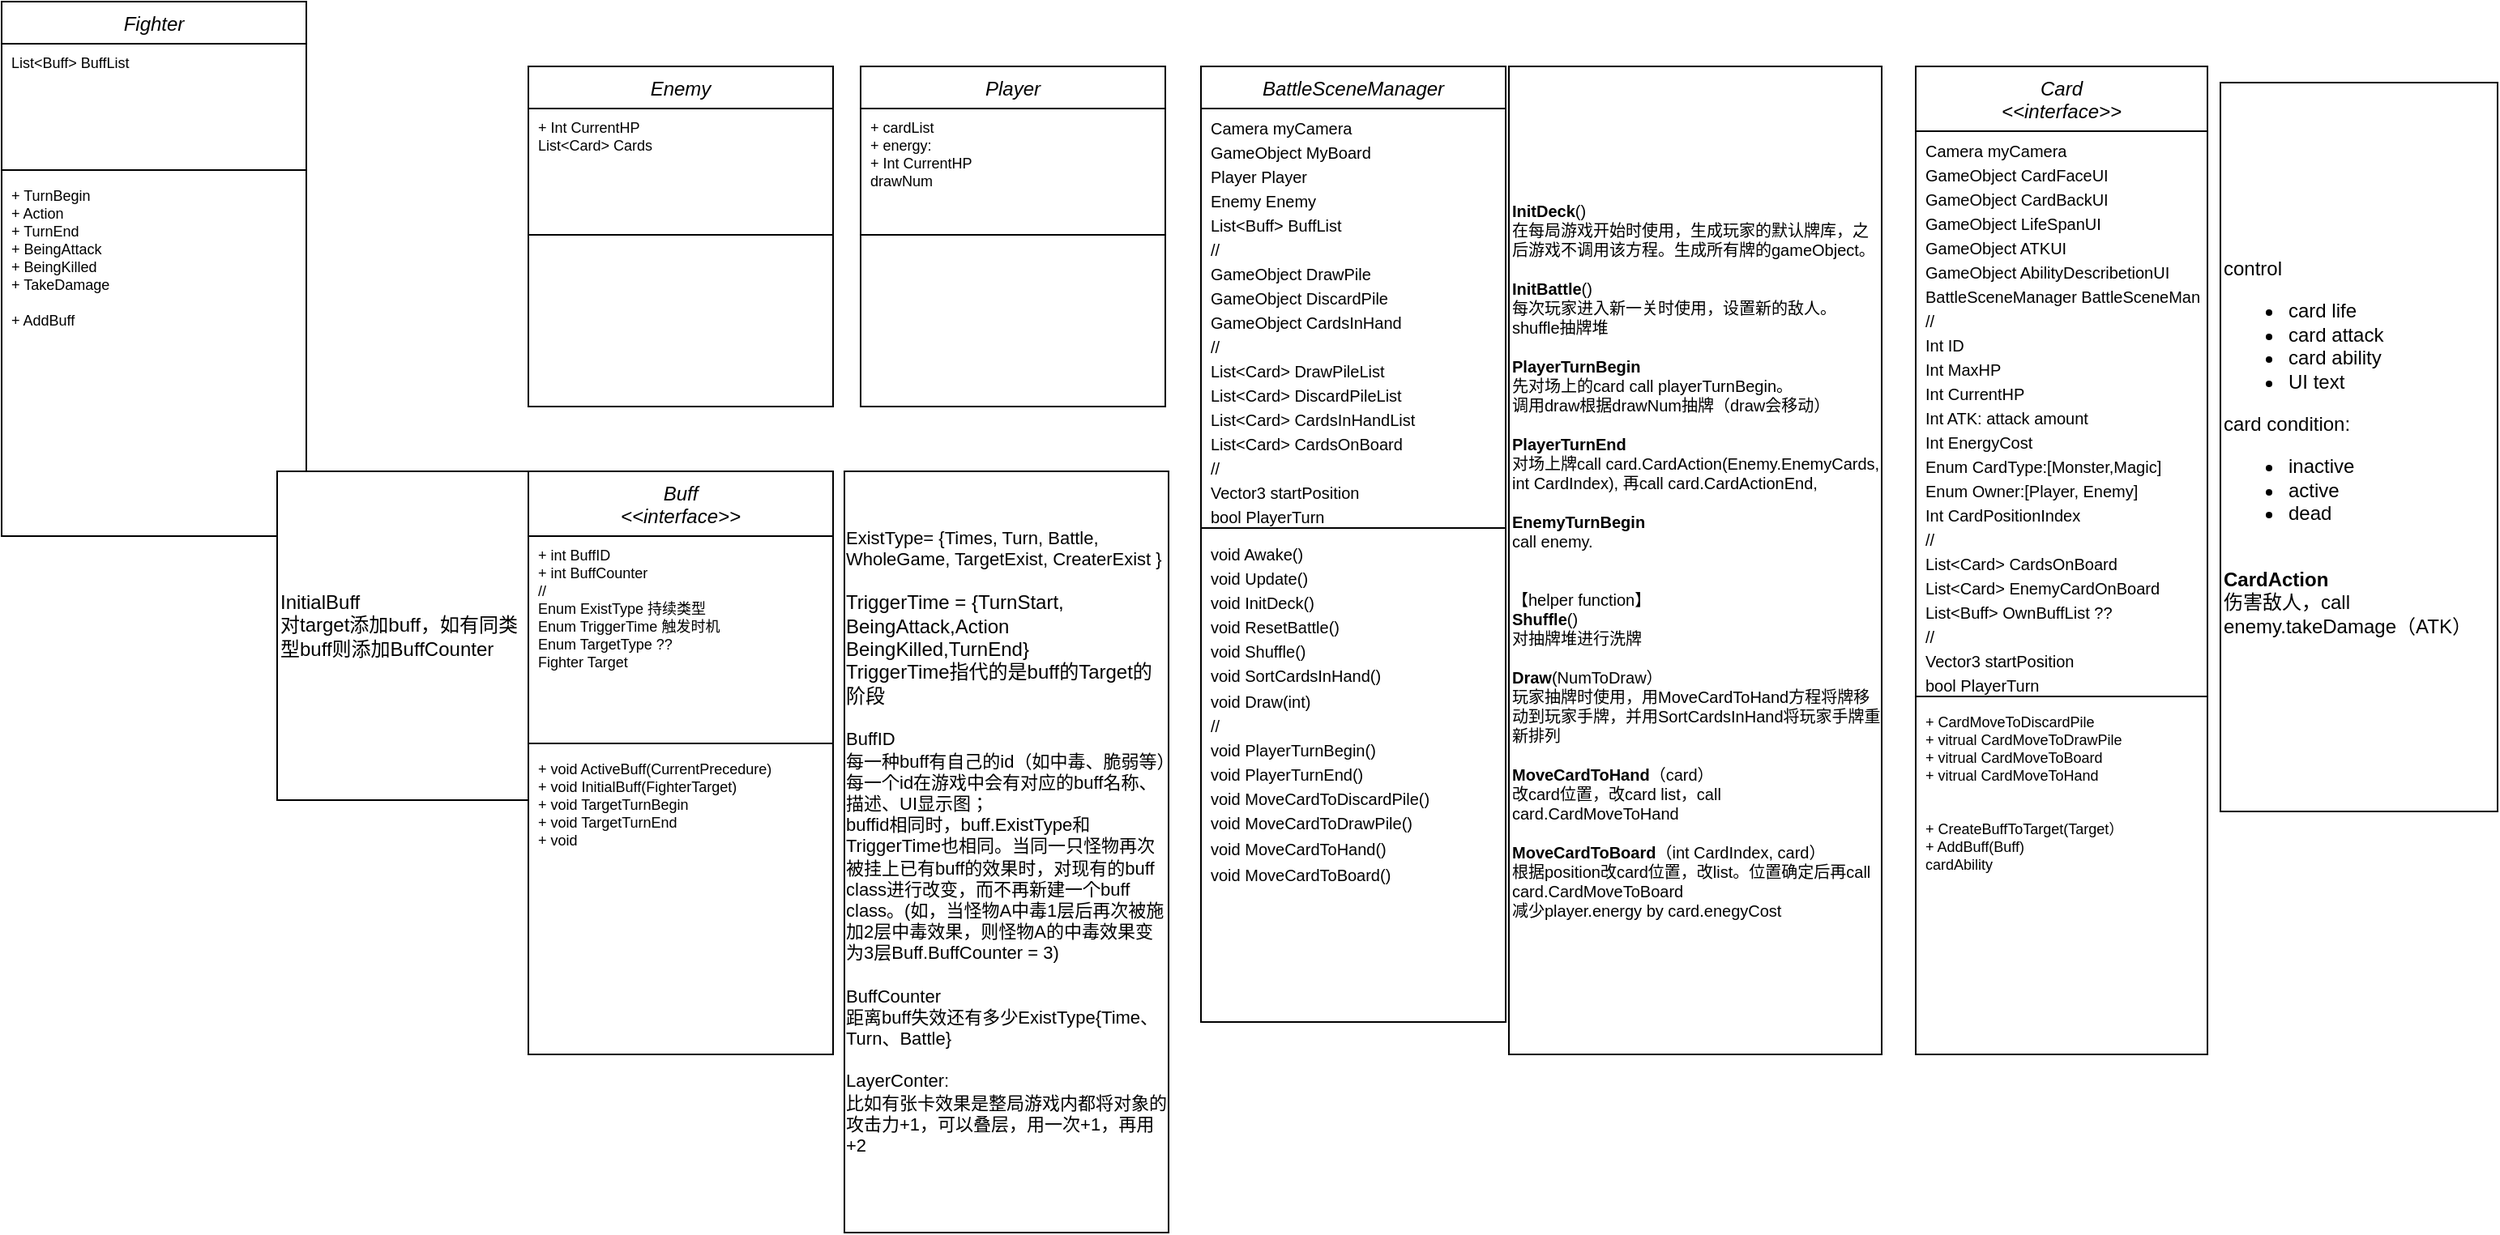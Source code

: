 <mxfile version="21.3.5" type="github">
  <diagram id="C5RBs43oDa-KdzZeNtuy" name="Page-1">
    <mxGraphModel dx="830" dy="462" grid="1" gridSize="10" guides="1" tooltips="1" connect="1" arrows="1" fold="1" page="1" pageScale="1" pageWidth="1920" pageHeight="1200" math="0" shadow="0">
      <root>
        <mxCell id="WIyWlLk6GJQsqaUBKTNV-0" />
        <mxCell id="WIyWlLk6GJQsqaUBKTNV-1" parent="WIyWlLk6GJQsqaUBKTNV-0" />
        <mxCell id="zkfFHV4jXpPFQw0GAbJ--0" value="BattleSceneManager" style="swimlane;fontStyle=2;align=center;verticalAlign=top;childLayout=stackLayout;horizontal=1;startSize=26;horizontalStack=0;resizeParent=1;resizeLast=0;collapsible=1;marginBottom=0;rounded=0;shadow=0;strokeWidth=1;fontSize=12;" parent="WIyWlLk6GJQsqaUBKTNV-1" vertex="1">
          <mxGeometry x="940" y="340" width="188" height="590" as="geometry">
            <mxRectangle x="230" y="140" width="160" height="26" as="alternateBounds" />
          </mxGeometry>
        </mxCell>
        <mxCell id="zkfFHV4jXpPFQw0GAbJ--1" value="Camera myCamera" style="text;align=left;verticalAlign=top;spacingLeft=4;spacingRight=4;overflow=hidden;rotatable=0;points=[[0,0.5],[1,0.5]];portConstraint=eastwest;fontSize=10;" parent="zkfFHV4jXpPFQw0GAbJ--0" vertex="1">
          <mxGeometry y="26" width="188" height="15" as="geometry" />
        </mxCell>
        <mxCell id="YYJl7h6oAbYJ0HVccWD1-96" value="GameObject MyBoard" style="text;align=left;verticalAlign=top;spacingLeft=4;spacingRight=4;overflow=hidden;rotatable=0;points=[[0,0.5],[1,0.5]];portConstraint=eastwest;rounded=0;shadow=0;html=0;fontSize=10;" parent="zkfFHV4jXpPFQw0GAbJ--0" vertex="1">
          <mxGeometry y="41" width="188" height="15" as="geometry" />
        </mxCell>
        <mxCell id="zkfFHV4jXpPFQw0GAbJ--2" value="Player Player" style="text;align=left;verticalAlign=top;spacingLeft=4;spacingRight=4;overflow=hidden;rotatable=0;points=[[0,0.5],[1,0.5]];portConstraint=eastwest;rounded=0;shadow=0;html=0;fontSize=10;" parent="zkfFHV4jXpPFQw0GAbJ--0" vertex="1">
          <mxGeometry y="56" width="188" height="15" as="geometry" />
        </mxCell>
        <mxCell id="YYJl7h6oAbYJ0HVccWD1-98" value="Enemy Enemy" style="text;align=left;verticalAlign=top;spacingLeft=4;spacingRight=4;overflow=hidden;rotatable=0;points=[[0,0.5],[1,0.5]];portConstraint=eastwest;rounded=0;shadow=0;html=0;fontSize=10;" parent="zkfFHV4jXpPFQw0GAbJ--0" vertex="1">
          <mxGeometry y="71" width="188" height="15" as="geometry" />
        </mxCell>
        <mxCell id="YYJl7h6oAbYJ0HVccWD1-99" value="List&lt;Buff&gt; BuffList" style="text;align=left;verticalAlign=top;spacingLeft=4;spacingRight=4;overflow=hidden;rotatable=0;points=[[0,0.5],[1,0.5]];portConstraint=eastwest;rounded=0;shadow=0;html=0;fontSize=10;" parent="zkfFHV4jXpPFQw0GAbJ--0" vertex="1">
          <mxGeometry y="86" width="188" height="15" as="geometry" />
        </mxCell>
        <mxCell id="YYJl7h6oAbYJ0HVccWD1-97" value="//" style="text;align=left;verticalAlign=top;spacingLeft=4;spacingRight=4;overflow=hidden;rotatable=0;points=[[0,0.5],[1,0.5]];portConstraint=eastwest;rounded=0;shadow=0;html=0;fontSize=10;" parent="zkfFHV4jXpPFQw0GAbJ--0" vertex="1">
          <mxGeometry y="101" width="188" height="15" as="geometry" />
        </mxCell>
        <mxCell id="zkfFHV4jXpPFQw0GAbJ--3" value="GameObject DrawPile" style="text;align=left;verticalAlign=top;spacingLeft=4;spacingRight=4;overflow=hidden;rotatable=0;points=[[0,0.5],[1,0.5]];portConstraint=eastwest;rounded=0;shadow=0;html=0;fontSize=10;" parent="zkfFHV4jXpPFQw0GAbJ--0" vertex="1">
          <mxGeometry y="116" width="188" height="15" as="geometry" />
        </mxCell>
        <mxCell id="YYJl7h6oAbYJ0HVccWD1-6" value="GameObject DiscardPile" style="text;align=left;verticalAlign=top;spacingLeft=4;spacingRight=4;overflow=hidden;rotatable=0;points=[[0,0.5],[1,0.5]];portConstraint=eastwest;rounded=0;shadow=0;html=0;fontSize=10;" parent="zkfFHV4jXpPFQw0GAbJ--0" vertex="1">
          <mxGeometry y="131" width="188" height="15" as="geometry" />
        </mxCell>
        <mxCell id="zkfFHV4jXpPFQw0GAbJ--5" value="GameObject CardsInHand&#xa;" style="text;align=left;verticalAlign=top;spacingLeft=4;spacingRight=4;overflow=hidden;rotatable=0;points=[[0,0.5],[1,0.5]];portConstraint=eastwest;fontSize=10;" parent="zkfFHV4jXpPFQw0GAbJ--0" vertex="1">
          <mxGeometry y="146" width="188" height="15" as="geometry" />
        </mxCell>
        <mxCell id="YYJl7h6oAbYJ0HVccWD1-19" value="//" style="text;align=left;verticalAlign=top;spacingLeft=4;spacingRight=4;overflow=hidden;rotatable=0;points=[[0,0.5],[1,0.5]];portConstraint=eastwest;fontSize=10;" parent="zkfFHV4jXpPFQw0GAbJ--0" vertex="1">
          <mxGeometry y="161" width="188" height="15" as="geometry" />
        </mxCell>
        <mxCell id="YYJl7h6oAbYJ0HVccWD1-8" value="List&lt;Card&gt; DrawPileList" style="text;align=left;verticalAlign=top;spacingLeft=4;spacingRight=4;overflow=hidden;rotatable=0;points=[[0,0.5],[1,0.5]];portConstraint=eastwest;fontSize=10;" parent="zkfFHV4jXpPFQw0GAbJ--0" vertex="1">
          <mxGeometry y="176" width="188" height="15" as="geometry" />
        </mxCell>
        <mxCell id="YYJl7h6oAbYJ0HVccWD1-20" value="List&lt;Card&gt; DiscardPileList" style="text;align=left;verticalAlign=top;spacingLeft=4;spacingRight=4;overflow=hidden;rotatable=0;points=[[0,0.5],[1,0.5]];portConstraint=eastwest;fontSize=10;" parent="zkfFHV4jXpPFQw0GAbJ--0" vertex="1">
          <mxGeometry y="191" width="188" height="15" as="geometry" />
        </mxCell>
        <mxCell id="YYJl7h6oAbYJ0HVccWD1-10" value="List&lt;Card&gt; CardsInHandList" style="text;align=left;verticalAlign=top;spacingLeft=4;spacingRight=4;overflow=hidden;rotatable=0;points=[[0,0.5],[1,0.5]];portConstraint=eastwest;fontSize=10;" parent="zkfFHV4jXpPFQw0GAbJ--0" vertex="1">
          <mxGeometry y="206" width="188" height="15" as="geometry" />
        </mxCell>
        <mxCell id="YYJl7h6oAbYJ0HVccWD1-21" value="List&lt;Card&gt; CardsOnBoard&#xa;" style="text;align=left;verticalAlign=top;spacingLeft=4;spacingRight=4;overflow=hidden;rotatable=0;points=[[0,0.5],[1,0.5]];portConstraint=eastwest;fontSize=10;" parent="zkfFHV4jXpPFQw0GAbJ--0" vertex="1">
          <mxGeometry y="221" width="188" height="15" as="geometry" />
        </mxCell>
        <mxCell id="YYJl7h6oAbYJ0HVccWD1-22" value="//" style="text;align=left;verticalAlign=top;spacingLeft=4;spacingRight=4;overflow=hidden;rotatable=0;points=[[0,0.5],[1,0.5]];portConstraint=eastwest;fontSize=10;" parent="zkfFHV4jXpPFQw0GAbJ--0" vertex="1">
          <mxGeometry y="236" width="188" height="15" as="geometry" />
        </mxCell>
        <mxCell id="YYJl7h6oAbYJ0HVccWD1-17" value="Vector3 startPosition&#xa;" style="text;align=left;verticalAlign=top;spacingLeft=4;spacingRight=4;overflow=hidden;rotatable=0;points=[[0,0.5],[1,0.5]];portConstraint=eastwest;fontSize=10;" parent="zkfFHV4jXpPFQw0GAbJ--0" vertex="1">
          <mxGeometry y="251" width="188" height="15" as="geometry" />
        </mxCell>
        <mxCell id="YYJl7h6oAbYJ0HVccWD1-14" value="bool PlayerTurn&#xa;" style="text;align=left;verticalAlign=top;spacingLeft=4;spacingRight=4;overflow=hidden;rotatable=0;points=[[0,0.5],[1,0.5]];portConstraint=eastwest;fontSize=10;" parent="zkfFHV4jXpPFQw0GAbJ--0" vertex="1">
          <mxGeometry y="266" width="188" height="15" as="geometry" />
        </mxCell>
        <mxCell id="YYJl7h6oAbYJ0HVccWD1-13" value="" style="line;html=1;strokeWidth=1;align=left;verticalAlign=middle;spacingTop=-1;spacingLeft=3;spacingRight=3;rotatable=0;labelPosition=right;points=[];portConstraint=eastwest;fontSize=10;" parent="zkfFHV4jXpPFQw0GAbJ--0" vertex="1">
          <mxGeometry y="281" width="188" height="8" as="geometry" />
        </mxCell>
        <mxCell id="YYJl7h6oAbYJ0HVccWD1-23" value="void Awake()" style="text;align=left;verticalAlign=top;spacingLeft=4;spacingRight=4;overflow=hidden;rotatable=0;points=[[0,0.5],[1,0.5]];portConstraint=eastwest;fontSize=10;" parent="zkfFHV4jXpPFQw0GAbJ--0" vertex="1">
          <mxGeometry y="289" width="188" height="15" as="geometry" />
        </mxCell>
        <mxCell id="YYJl7h6oAbYJ0HVccWD1-24" value="void Update()" style="text;align=left;verticalAlign=top;spacingLeft=4;spacingRight=4;overflow=hidden;rotatable=0;points=[[0,0.5],[1,0.5]];portConstraint=eastwest;fontSize=10;" parent="zkfFHV4jXpPFQw0GAbJ--0" vertex="1">
          <mxGeometry y="304" width="188" height="15" as="geometry" />
        </mxCell>
        <mxCell id="YYJl7h6oAbYJ0HVccWD1-30" value="void InitDeck()" style="text;align=left;verticalAlign=top;spacingLeft=4;spacingRight=4;overflow=hidden;rotatable=0;points=[[0,0.5],[1,0.5]];portConstraint=eastwest;fontSize=10;" parent="zkfFHV4jXpPFQw0GAbJ--0" vertex="1">
          <mxGeometry y="319" width="188" height="15" as="geometry" />
        </mxCell>
        <mxCell id="YYJl7h6oAbYJ0HVccWD1-32" value="void ResetBattle()" style="text;align=left;verticalAlign=top;spacingLeft=4;spacingRight=4;overflow=hidden;rotatable=0;points=[[0,0.5],[1,0.5]];portConstraint=eastwest;fontSize=10;" parent="zkfFHV4jXpPFQw0GAbJ--0" vertex="1">
          <mxGeometry y="334" width="188" height="15" as="geometry" />
        </mxCell>
        <mxCell id="YYJl7h6oAbYJ0HVccWD1-26" value="void Shuffle()&#xa;" style="text;align=left;verticalAlign=top;spacingLeft=4;spacingRight=4;overflow=hidden;rotatable=0;points=[[0,0.5],[1,0.5]];portConstraint=eastwest;fontSize=10;" parent="zkfFHV4jXpPFQw0GAbJ--0" vertex="1">
          <mxGeometry y="349" width="188" height="15" as="geometry" />
        </mxCell>
        <mxCell id="YYJl7h6oAbYJ0HVccWD1-58" value="void SortCardsInHand()" style="text;align=left;verticalAlign=top;spacingLeft=4;spacingRight=4;overflow=hidden;rotatable=0;points=[[0,0.5],[1,0.5]];portConstraint=eastwest;fontSize=10;" parent="zkfFHV4jXpPFQw0GAbJ--0" vertex="1">
          <mxGeometry y="364" width="188" height="16" as="geometry" />
        </mxCell>
        <mxCell id="YYJl7h6oAbYJ0HVccWD1-25" value="void Draw(int)&#xa;" style="text;align=left;verticalAlign=top;spacingLeft=4;spacingRight=4;overflow=hidden;rotatable=0;points=[[0,0.5],[1,0.5]];portConstraint=eastwest;fontSize=10;" parent="zkfFHV4jXpPFQw0GAbJ--0" vertex="1">
          <mxGeometry y="380" width="188" height="15" as="geometry" />
        </mxCell>
        <mxCell id="YYJl7h6oAbYJ0HVccWD1-59" value="//&#xa;" style="text;align=left;verticalAlign=top;spacingLeft=4;spacingRight=4;overflow=hidden;rotatable=0;points=[[0,0.5],[1,0.5]];portConstraint=eastwest;fontSize=10;" parent="zkfFHV4jXpPFQw0GAbJ--0" vertex="1">
          <mxGeometry y="395" width="188" height="15" as="geometry" />
        </mxCell>
        <mxCell id="YYJl7h6oAbYJ0HVccWD1-27" value="void PlayerTurnBegin()&#xa;" style="text;align=left;verticalAlign=top;spacingLeft=4;spacingRight=4;overflow=hidden;rotatable=0;points=[[0,0.5],[1,0.5]];portConstraint=eastwest;fontSize=10;" parent="zkfFHV4jXpPFQw0GAbJ--0" vertex="1">
          <mxGeometry y="410" width="188" height="15" as="geometry" />
        </mxCell>
        <mxCell id="YYJl7h6oAbYJ0HVccWD1-28" value="void PlayerTurnEnd()&#xa;" style="text;align=left;verticalAlign=top;spacingLeft=4;spacingRight=4;overflow=hidden;rotatable=0;points=[[0,0.5],[1,0.5]];portConstraint=eastwest;fontSize=10;" parent="zkfFHV4jXpPFQw0GAbJ--0" vertex="1">
          <mxGeometry y="425" width="188" height="15" as="geometry" />
        </mxCell>
        <mxCell id="YYJl7h6oAbYJ0HVccWD1-29" value="void MoveCardToDiscardPile()" style="text;align=left;verticalAlign=top;spacingLeft=4;spacingRight=4;overflow=hidden;rotatable=0;points=[[0,0.5],[1,0.5]];portConstraint=eastwest;fontSize=10;" parent="zkfFHV4jXpPFQw0GAbJ--0" vertex="1">
          <mxGeometry y="440" width="188" height="15" as="geometry" />
        </mxCell>
        <mxCell id="YYJl7h6oAbYJ0HVccWD1-31" value="void MoveCardToDrawPile()&#xa;" style="text;align=left;verticalAlign=top;spacingLeft=4;spacingRight=4;overflow=hidden;rotatable=0;points=[[0,0.5],[1,0.5]];portConstraint=eastwest;fontSize=10;" parent="zkfFHV4jXpPFQw0GAbJ--0" vertex="1">
          <mxGeometry y="455" width="188" height="16" as="geometry" />
        </mxCell>
        <mxCell id="YYJl7h6oAbYJ0HVccWD1-56" value="void MoveCardToHand()&#xa;" style="text;align=left;verticalAlign=top;spacingLeft=4;spacingRight=4;overflow=hidden;rotatable=0;points=[[0,0.5],[1,0.5]];portConstraint=eastwest;fontSize=10;" parent="zkfFHV4jXpPFQw0GAbJ--0" vertex="1">
          <mxGeometry y="471" width="188" height="16" as="geometry" />
        </mxCell>
        <mxCell id="YYJl7h6oAbYJ0HVccWD1-57" value="void MoveCardToBoard()" style="text;align=left;verticalAlign=top;spacingLeft=4;spacingRight=4;overflow=hidden;rotatable=0;points=[[0,0.5],[1,0.5]];portConstraint=eastwest;fontSize=10;" parent="zkfFHV4jXpPFQw0GAbJ--0" vertex="1">
          <mxGeometry y="487" width="188" height="16" as="geometry" />
        </mxCell>
        <mxCell id="YYJl7h6oAbYJ0HVccWD1-62" value="&lt;font style=&quot;font-size: 10px;&quot;&gt;&lt;font style=&quot;font-size: 10px;&quot;&gt;&lt;b&gt;InitDeck&lt;/b&gt;()&amp;nbsp;&lt;br style=&quot;font-size: 10px;&quot;&gt;在每局游戏开始时使用，生成玩家的默认牌库，之后游戏不调用该方程。生成所有牌的gameObject。&lt;br style=&quot;font-size: 10px;&quot;&gt;&lt;br style=&quot;font-size: 10px;&quot;&gt;&lt;b&gt;InitBattle&lt;/b&gt;()&lt;br style=&quot;font-size: 10px;&quot;&gt;每次玩家进入新一关时使用，设置新的敌人。shuffle抽牌堆&lt;br&gt;&lt;br&gt;&lt;b&gt;PlayerTurnBegin&lt;/b&gt;&lt;br&gt;先对场上的card call playerTurnBegin。&lt;br&gt;调用draw根据drawNum抽牌（draw会移动）&lt;br&gt;&lt;br&gt;&lt;b&gt;PlayerTurnEnd&lt;/b&gt;&lt;br&gt;对场上牌call card.CardAction(Enemy.EnemyCards, int CardIndex), 再call card.CardActionEnd,&lt;br&gt;&lt;br&gt;&lt;b&gt;EnemyTurnBegin&lt;/b&gt;&lt;br&gt;call enemy.&lt;br&gt;&lt;br&gt;&lt;br&gt;【helper function】&lt;br style=&quot;font-size: 10px;&quot;&gt;&lt;b&gt;Shuffle&lt;/b&gt;()&lt;br style=&quot;font-size: 10px;&quot;&gt;对抽牌堆进行洗牌&lt;br style=&quot;font-size: 10px;&quot;&gt;&lt;br style=&quot;font-size: 10px;&quot;&gt;&lt;b&gt;Draw&lt;/b&gt;(NumToDraw）&lt;br style=&quot;font-size: 10px;&quot;&gt;玩家抽牌时使用，用MoveCardToHand方程将牌移动到玩家手牌，并用SortCardsInHand将玩家手牌重新排列&lt;br&gt;&lt;/font&gt;&lt;br&gt;&lt;b&gt;MoveCardToHand&lt;/b&gt;（card）&lt;br&gt;改card位置，改card list，call card.CardMoveToHand&amp;nbsp;&lt;br style=&quot;font-size: 10px;&quot;&gt;&lt;br&gt;&lt;b&gt;MoveCardToBoard&lt;/b&gt;（int CardIndex, card）&lt;br&gt;根据position改card位置，改list。位置确定后再call card.CardMoveToBoard&lt;br&gt;减少player.energy by card.enegyCost&lt;/font&gt;&lt;br style=&quot;font-size: 10px;&quot;&gt;&lt;div style=&quot;text-align: justify; font-size: 10px;&quot;&gt;&lt;/div&gt;" style="rounded=0;whiteSpace=wrap;html=1;align=left;fontSize=10;" parent="WIyWlLk6GJQsqaUBKTNV-1" vertex="1">
          <mxGeometry x="1130" y="340" width="230" height="610" as="geometry" />
        </mxCell>
        <mxCell id="YYJl7h6oAbYJ0HVccWD1-64" value="Card&#xa;&lt;&lt;interface&gt;&gt;" style="swimlane;fontStyle=2;align=center;verticalAlign=top;childLayout=stackLayout;horizontal=1;startSize=40;horizontalStack=0;resizeParent=1;resizeLast=0;collapsible=1;marginBottom=0;rounded=0;shadow=0;strokeWidth=1;fontSize=12;" parent="WIyWlLk6GJQsqaUBKTNV-1" vertex="1">
          <mxGeometry x="1381" y="340" width="180" height="610" as="geometry">
            <mxRectangle x="230" y="140" width="160" height="26" as="alternateBounds" />
          </mxGeometry>
        </mxCell>
        <mxCell id="YYJl7h6oAbYJ0HVccWD1-65" value="Camera myCamera" style="text;align=left;verticalAlign=top;spacingLeft=4;spacingRight=4;overflow=hidden;rotatable=0;points=[[0,0.5],[1,0.5]];portConstraint=eastwest;fontSize=10;" parent="YYJl7h6oAbYJ0HVccWD1-64" vertex="1">
          <mxGeometry y="40" width="180" height="15" as="geometry" />
        </mxCell>
        <mxCell id="YYJl7h6oAbYJ0HVccWD1-66" value="GameObject CardFaceUI&#xa;" style="text;align=left;verticalAlign=top;spacingLeft=4;spacingRight=4;overflow=hidden;rotatable=0;points=[[0,0.5],[1,0.5]];portConstraint=eastwest;rounded=0;shadow=0;html=0;fontSize=10;" parent="YYJl7h6oAbYJ0HVccWD1-64" vertex="1">
          <mxGeometry y="55" width="180" height="15" as="geometry" />
        </mxCell>
        <mxCell id="YYJl7h6oAbYJ0HVccWD1-67" value="GameObject CardBackUI&#xa;" style="text;align=left;verticalAlign=top;spacingLeft=4;spacingRight=4;overflow=hidden;rotatable=0;points=[[0,0.5],[1,0.5]];portConstraint=eastwest;rounded=0;shadow=0;html=0;fontSize=10;" parent="YYJl7h6oAbYJ0HVccWD1-64" vertex="1">
          <mxGeometry y="70" width="180" height="15" as="geometry" />
        </mxCell>
        <mxCell id="YYJl7h6oAbYJ0HVccWD1-68" value="GameObject LifeSpanUI" style="text;align=left;verticalAlign=top;spacingLeft=4;spacingRight=4;overflow=hidden;rotatable=0;points=[[0,0.5],[1,0.5]];portConstraint=eastwest;rounded=0;shadow=0;html=0;fontSize=10;" parent="YYJl7h6oAbYJ0HVccWD1-64" vertex="1">
          <mxGeometry y="85" width="180" height="15" as="geometry" />
        </mxCell>
        <mxCell id="YYJl7h6oAbYJ0HVccWD1-94" value="GameObject ATKUI&#xa;" style="text;align=left;verticalAlign=top;spacingLeft=4;spacingRight=4;overflow=hidden;rotatable=0;points=[[0,0.5],[1,0.5]];portConstraint=eastwest;rounded=0;shadow=0;html=0;fontSize=10;" parent="YYJl7h6oAbYJ0HVccWD1-64" vertex="1">
          <mxGeometry y="100" width="180" height="15" as="geometry" />
        </mxCell>
        <mxCell id="YYJl7h6oAbYJ0HVccWD1-95" value="GameObject AbilityDescribetionUI" style="text;align=left;verticalAlign=top;spacingLeft=4;spacingRight=4;overflow=hidden;rotatable=0;points=[[0,0.5],[1,0.5]];portConstraint=eastwest;rounded=0;shadow=0;html=0;fontSize=10;" parent="YYJl7h6oAbYJ0HVccWD1-64" vertex="1">
          <mxGeometry y="115" width="180" height="15" as="geometry" />
        </mxCell>
        <mxCell id="YYJl7h6oAbYJ0HVccWD1-152" value="BattleSceneManager BattleSceneManager" style="text;align=left;verticalAlign=top;spacingLeft=4;spacingRight=4;overflow=hidden;rotatable=0;points=[[0,0.5],[1,0.5]];portConstraint=eastwest;rounded=0;shadow=0;html=0;fontSize=10;" parent="YYJl7h6oAbYJ0HVccWD1-64" vertex="1">
          <mxGeometry y="130" width="180" height="15" as="geometry" />
        </mxCell>
        <mxCell id="YYJl7h6oAbYJ0HVccWD1-70" value="//" style="text;align=left;verticalAlign=top;spacingLeft=4;spacingRight=4;overflow=hidden;rotatable=0;points=[[0,0.5],[1,0.5]];portConstraint=eastwest;fontSize=10;" parent="YYJl7h6oAbYJ0HVccWD1-64" vertex="1">
          <mxGeometry y="145" width="180" height="15" as="geometry" />
        </mxCell>
        <mxCell id="YYJl7h6oAbYJ0HVccWD1-69" value="Int ID&#xa;" style="text;align=left;verticalAlign=top;spacingLeft=4;spacingRight=4;overflow=hidden;rotatable=0;points=[[0,0.5],[1,0.5]];portConstraint=eastwest;fontSize=10;" parent="YYJl7h6oAbYJ0HVccWD1-64" vertex="1">
          <mxGeometry y="160" width="180" height="15" as="geometry" />
        </mxCell>
        <mxCell id="YYJl7h6oAbYJ0HVccWD1-71" value="Int MaxHP" style="text;align=left;verticalAlign=top;spacingLeft=4;spacingRight=4;overflow=hidden;rotatable=0;points=[[0,0.5],[1,0.5]];portConstraint=eastwest;fontSize=10;" parent="YYJl7h6oAbYJ0HVccWD1-64" vertex="1">
          <mxGeometry y="175" width="180" height="15" as="geometry" />
        </mxCell>
        <mxCell id="YYJl7h6oAbYJ0HVccWD1-72" value="Int CurrentHP" style="text;align=left;verticalAlign=top;spacingLeft=4;spacingRight=4;overflow=hidden;rotatable=0;points=[[0,0.5],[1,0.5]];portConstraint=eastwest;fontSize=10;" parent="YYJl7h6oAbYJ0HVccWD1-64" vertex="1">
          <mxGeometry y="190" width="180" height="15" as="geometry" />
        </mxCell>
        <mxCell id="YYJl7h6oAbYJ0HVccWD1-145" value="Int ATK: attack amount" style="text;align=left;verticalAlign=top;spacingLeft=4;spacingRight=4;overflow=hidden;rotatable=0;points=[[0,0.5],[1,0.5]];portConstraint=eastwest;fontSize=10;" parent="YYJl7h6oAbYJ0HVccWD1-64" vertex="1">
          <mxGeometry y="205" width="180" height="15" as="geometry" />
        </mxCell>
        <mxCell id="YYJl7h6oAbYJ0HVccWD1-148" value="Int EnergyCost" style="text;align=left;verticalAlign=top;spacingLeft=4;spacingRight=4;overflow=hidden;rotatable=0;points=[[0,0.5],[1,0.5]];portConstraint=eastwest;fontSize=10;" parent="YYJl7h6oAbYJ0HVccWD1-64" vertex="1">
          <mxGeometry y="220" width="180" height="15" as="geometry" />
        </mxCell>
        <mxCell id="YYJl7h6oAbYJ0HVccWD1-146" value="Enum CardType:[Monster,Magic]" style="text;align=left;verticalAlign=top;spacingLeft=4;spacingRight=4;overflow=hidden;rotatable=0;points=[[0,0.5],[1,0.5]];portConstraint=eastwest;fontSize=10;" parent="YYJl7h6oAbYJ0HVccWD1-64" vertex="1">
          <mxGeometry y="235" width="180" height="15" as="geometry" />
        </mxCell>
        <mxCell id="YYJl7h6oAbYJ0HVccWD1-153" value="Enum Owner:[Player, Enemy]" style="text;align=left;verticalAlign=top;spacingLeft=4;spacingRight=4;overflow=hidden;rotatable=0;points=[[0,0.5],[1,0.5]];portConstraint=eastwest;fontSize=10;" parent="YYJl7h6oAbYJ0HVccWD1-64" vertex="1">
          <mxGeometry y="250" width="180" height="15" as="geometry" />
        </mxCell>
        <mxCell id="U_VtNrL4AbAIC2CS7Lok-0" value="Int CardPositionIndex" style="text;align=left;verticalAlign=top;spacingLeft=4;spacingRight=4;overflow=hidden;rotatable=0;points=[[0,0.5],[1,0.5]];portConstraint=eastwest;fontSize=10;" vertex="1" parent="YYJl7h6oAbYJ0HVccWD1-64">
          <mxGeometry y="265" width="180" height="15" as="geometry" />
        </mxCell>
        <mxCell id="YYJl7h6oAbYJ0HVccWD1-149" value="//" style="text;align=left;verticalAlign=top;spacingLeft=4;spacingRight=4;overflow=hidden;rotatable=0;points=[[0,0.5],[1,0.5]];portConstraint=eastwest;fontSize=10;" parent="YYJl7h6oAbYJ0HVccWD1-64" vertex="1">
          <mxGeometry y="280" width="180" height="15" as="geometry" />
        </mxCell>
        <mxCell id="YYJl7h6oAbYJ0HVccWD1-74" value="List&lt;Card&gt; CardsOnBoard&#xa;" style="text;align=left;verticalAlign=top;spacingLeft=4;spacingRight=4;overflow=hidden;rotatable=0;points=[[0,0.5],[1,0.5]];portConstraint=eastwest;fontSize=10;" parent="YYJl7h6oAbYJ0HVccWD1-64" vertex="1">
          <mxGeometry y="295" width="180" height="15" as="geometry" />
        </mxCell>
        <mxCell id="YYJl7h6oAbYJ0HVccWD1-75" value="List&lt;Card&gt; EnemyCardOnBoard&#xa;" style="text;align=left;verticalAlign=top;spacingLeft=4;spacingRight=4;overflow=hidden;rotatable=0;points=[[0,0.5],[1,0.5]];portConstraint=eastwest;fontSize=10;" parent="YYJl7h6oAbYJ0HVccWD1-64" vertex="1">
          <mxGeometry y="310" width="180" height="15" as="geometry" />
        </mxCell>
        <mxCell id="U_VtNrL4AbAIC2CS7Lok-5" value="List&lt;Buff&gt; OwnBuffList ??" style="text;align=left;verticalAlign=top;spacingLeft=4;spacingRight=4;overflow=hidden;rotatable=0;points=[[0,0.5],[1,0.5]];portConstraint=eastwest;fontSize=10;" vertex="1" parent="YYJl7h6oAbYJ0HVccWD1-64">
          <mxGeometry y="325" width="180" height="15" as="geometry" />
        </mxCell>
        <mxCell id="YYJl7h6oAbYJ0HVccWD1-76" value="//" style="text;align=left;verticalAlign=top;spacingLeft=4;spacingRight=4;overflow=hidden;rotatable=0;points=[[0,0.5],[1,0.5]];portConstraint=eastwest;fontSize=10;" parent="YYJl7h6oAbYJ0HVccWD1-64" vertex="1">
          <mxGeometry y="340" width="180" height="15" as="geometry" />
        </mxCell>
        <mxCell id="YYJl7h6oAbYJ0HVccWD1-77" value="Vector3 startPosition&#xa;" style="text;align=left;verticalAlign=top;spacingLeft=4;spacingRight=4;overflow=hidden;rotatable=0;points=[[0,0.5],[1,0.5]];portConstraint=eastwest;fontSize=10;" parent="YYJl7h6oAbYJ0HVccWD1-64" vertex="1">
          <mxGeometry y="355" width="180" height="15" as="geometry" />
        </mxCell>
        <mxCell id="YYJl7h6oAbYJ0HVccWD1-78" value="bool PlayerTurn&#xa;" style="text;align=left;verticalAlign=top;spacingLeft=4;spacingRight=4;overflow=hidden;rotatable=0;points=[[0,0.5],[1,0.5]];portConstraint=eastwest;fontSize=10;" parent="YYJl7h6oAbYJ0HVccWD1-64" vertex="1">
          <mxGeometry y="370" width="180" height="15" as="geometry" />
        </mxCell>
        <mxCell id="YYJl7h6oAbYJ0HVccWD1-79" value="" style="line;html=1;strokeWidth=1;align=left;verticalAlign=middle;spacingTop=-1;spacingLeft=3;spacingRight=3;rotatable=0;labelPosition=right;points=[];portConstraint=eastwest;fontSize=8;" parent="YYJl7h6oAbYJ0HVccWD1-64" vertex="1">
          <mxGeometry y="385" width="180" height="8" as="geometry" />
        </mxCell>
        <mxCell id="YYJl7h6oAbYJ0HVccWD1-147" value="+ CardMoveToDiscardPile&#xa;+ vitrual CardMoveToDrawPile&#xa;+ vitrual CardMoveToBoard&#xa;+ vitrual CardMoveToHand&#xa;&#xa;&#xa;+ CreateBuffToTarget(Target）&#xa;+ AddBuff(Buff)&#xa;cardAbility&#xa;" style="text;align=left;verticalAlign=top;spacingLeft=4;spacingRight=4;overflow=hidden;rotatable=0;points=[[0,0.5],[1,0.5]];portConstraint=eastwest;fontSize=9;spacing=2;spacingBottom=0;spacingTop=0;" parent="YYJl7h6oAbYJ0HVccWD1-64" vertex="1">
          <mxGeometry y="393" width="180" height="217" as="geometry" />
        </mxCell>
        <mxCell id="YYJl7h6oAbYJ0HVccWD1-100" value="Player" style="swimlane;fontStyle=2;align=center;verticalAlign=top;childLayout=stackLayout;horizontal=1;startSize=26;horizontalStack=0;resizeParent=1;resizeLast=0;collapsible=1;marginBottom=0;rounded=0;shadow=0;strokeWidth=1;fontSize=12;" parent="WIyWlLk6GJQsqaUBKTNV-1" vertex="1">
          <mxGeometry x="730" y="340" width="188" height="210" as="geometry">
            <mxRectangle x="230" y="140" width="160" height="26" as="alternateBounds" />
          </mxGeometry>
        </mxCell>
        <mxCell id="YYJl7h6oAbYJ0HVccWD1-101" value="+ cardList&#xa;+ energy:&#xa;+ Int CurrentHP&#xa;drawNum&#xa;" style="text;align=left;verticalAlign=top;spacingLeft=4;spacingRight=4;overflow=hidden;rotatable=0;points=[[0,0.5],[1,0.5]];portConstraint=eastwest;fontSize=9;" parent="YYJl7h6oAbYJ0HVccWD1-100" vertex="1">
          <mxGeometry y="26" width="188" height="74" as="geometry" />
        </mxCell>
        <mxCell id="YYJl7h6oAbYJ0HVccWD1-119" value="" style="line;html=1;strokeWidth=1;align=left;verticalAlign=middle;spacingTop=-1;spacingLeft=3;spacingRight=3;rotatable=0;labelPosition=right;points=[];portConstraint=eastwest;fontSize=8;" parent="YYJl7h6oAbYJ0HVccWD1-100" vertex="1">
          <mxGeometry y="100" width="188" height="8" as="geometry" />
        </mxCell>
        <mxCell id="YYJl7h6oAbYJ0HVccWD1-135" value="Enemy" style="swimlane;fontStyle=2;align=center;verticalAlign=top;childLayout=stackLayout;horizontal=1;startSize=26;horizontalStack=0;resizeParent=1;resizeLast=0;collapsible=1;marginBottom=0;rounded=0;shadow=0;strokeWidth=1;fontSize=12;" parent="WIyWlLk6GJQsqaUBKTNV-1" vertex="1">
          <mxGeometry x="525" y="340" width="188" height="210" as="geometry">
            <mxRectangle x="230" y="140" width="160" height="26" as="alternateBounds" />
          </mxGeometry>
        </mxCell>
        <mxCell id="YYJl7h6oAbYJ0HVccWD1-136" value="+ Int CurrentHP&#xa;List&lt;Card&gt; Cards" style="text;align=left;verticalAlign=top;spacingLeft=4;spacingRight=4;overflow=hidden;rotatable=0;points=[[0,0.5],[1,0.5]];portConstraint=eastwest;fontSize=9;" parent="YYJl7h6oAbYJ0HVccWD1-135" vertex="1">
          <mxGeometry y="26" width="188" height="74" as="geometry" />
        </mxCell>
        <mxCell id="YYJl7h6oAbYJ0HVccWD1-137" value="" style="line;html=1;strokeWidth=1;align=left;verticalAlign=middle;spacingTop=-1;spacingLeft=3;spacingRight=3;rotatable=0;labelPosition=right;points=[];portConstraint=eastwest;fontSize=8;" parent="YYJl7h6oAbYJ0HVccWD1-135" vertex="1">
          <mxGeometry y="100" width="188" height="8" as="geometry" />
        </mxCell>
        <mxCell id="YYJl7h6oAbYJ0HVccWD1-139" value="Buff&#xa;&lt;&lt;interface&gt;&gt;" style="swimlane;fontStyle=2;align=center;verticalAlign=top;childLayout=stackLayout;horizontal=1;startSize=40;horizontalStack=0;resizeParent=1;resizeLast=0;collapsible=1;marginBottom=0;rounded=0;shadow=0;strokeWidth=1;fontSize=12;" parent="WIyWlLk6GJQsqaUBKTNV-1" vertex="1">
          <mxGeometry x="525" y="590" width="188" height="360" as="geometry">
            <mxRectangle x="230" y="140" width="160" height="26" as="alternateBounds" />
          </mxGeometry>
        </mxCell>
        <mxCell id="YYJl7h6oAbYJ0HVccWD1-140" value="+ int BuffID&#xa;+ int BuffCounter&#xa;//&#xa;Enum ExistType 持续类型&#xa;Enum TriggerTime 触发时机&#xa;Enum TargetType ??&#xa;Fighter Target&#xa;" style="text;align=left;verticalAlign=top;spacingLeft=4;spacingRight=4;overflow=hidden;rotatable=0;points=[[0,0.5],[1,0.5]];portConstraint=eastwest;fontSize=9;" parent="YYJl7h6oAbYJ0HVccWD1-139" vertex="1">
          <mxGeometry y="40" width="188" height="124" as="geometry" />
        </mxCell>
        <mxCell id="YYJl7h6oAbYJ0HVccWD1-141" value="" style="line;html=1;strokeWidth=1;align=left;verticalAlign=middle;spacingTop=-1;spacingLeft=3;spacingRight=3;rotatable=0;labelPosition=right;points=[];portConstraint=eastwest;fontSize=8;" parent="YYJl7h6oAbYJ0HVccWD1-139" vertex="1">
          <mxGeometry y="164" width="188" height="8" as="geometry" />
        </mxCell>
        <mxCell id="YYJl7h6oAbYJ0HVccWD1-142" value="+ void ActiveBuff(CurrentPrecedure)&#xa;+ void InitialBuff(FighterTarget)&#xa;+ void TargetTurnBegin&#xa;+ void TargetTurnEnd&#xa;+ void &#xa;" style="text;align=left;verticalAlign=top;spacingLeft=4;spacingRight=4;overflow=hidden;rotatable=0;points=[[0,0.5],[1,0.5]];portConstraint=eastwest;fontSize=9;" parent="YYJl7h6oAbYJ0HVccWD1-139" vertex="1">
          <mxGeometry y="172" width="188" height="168" as="geometry" />
        </mxCell>
        <mxCell id="YYJl7h6oAbYJ0HVccWD1-143" value="&lt;div style=&quot;text-align: left; font-size: 11px;&quot;&gt;ExistType= {Times, Turn, Battle, WholeGame, TargetExist, CreaterExist }&lt;br style=&quot;border-color: var(--border-color); font-size: 12px;&quot;&gt;&lt;br style=&quot;border-color: var(--border-color); font-size: 12px;&quot;&gt;&lt;span style=&quot;font-size: 12px;&quot;&gt;TriggerTime = {TurnStart, BeingAttack,Action BeingKilled,TurnEnd}&lt;/span&gt;&lt;br style=&quot;border-color: var(--border-color); font-size: 12px;&quot;&gt;&lt;span style=&quot;font-size: 12px;&quot;&gt;TriggerTime指代的是buff的Target的阶段&lt;/span&gt;&lt;br&gt;&lt;/div&gt;&lt;div style=&quot;text-align: left; font-size: 11px;&quot;&gt;&lt;span style=&quot;background-color: initial; font-size: 11px;&quot;&gt;&lt;font style=&quot;font-size: 11px;&quot;&gt;&lt;br&gt;&lt;/font&gt;&lt;/span&gt;&lt;/div&gt;&lt;div style=&quot;text-align: left; font-size: 11px;&quot;&gt;&lt;span style=&quot;background-color: initial; font-size: 11px;&quot;&gt;&lt;font style=&quot;font-size: 11px;&quot;&gt;BuffID&lt;/font&gt;&lt;/span&gt;&lt;/div&gt;&lt;div style=&quot;text-align: left; font-size: 11px;&quot;&gt;&lt;span style=&quot;background-color: initial; font-size: 11px;&quot;&gt;&lt;font style=&quot;font-size: 11px;&quot;&gt;每一种buff有自己的id（如中毒、脆弱等）每一个id在游戏中会有对应的buff名称、描述、UI显示图；&lt;/font&gt;&lt;/span&gt;&lt;/div&gt;&lt;div style=&quot;text-align: left; font-size: 11px;&quot;&gt;&lt;span style=&quot;background-color: initial; font-size: 11px;&quot;&gt;&lt;font style=&quot;font-size: 11px;&quot;&gt;buffid相同时，buff.ExistType和TriggerTime也相同。当同一只怪物再次被挂上已有buff的效果时，对现有的buff class进行改变，而不再新建一个buff class。(如，当怪物A中毒1层后再次被施加2层中毒效果，则怪物A的中毒效果变为3层Buff.BuffCounter = 3)&amp;nbsp;&lt;/font&gt;&lt;/span&gt;&lt;/div&gt;&lt;div style=&quot;text-align: left; font-size: 11px;&quot;&gt;&lt;span style=&quot;background-color: initial; font-size: 11px;&quot;&gt;&lt;font style=&quot;font-size: 11px;&quot;&gt;&lt;br&gt;&lt;/font&gt;&lt;/span&gt;&lt;/div&gt;&lt;div style=&quot;text-align: left; font-size: 11px;&quot;&gt;&lt;span style=&quot;background-color: initial; font-size: 11px;&quot;&gt;&lt;font style=&quot;font-size: 11px;&quot;&gt;BuffCounter&amp;nbsp;&lt;/font&gt;&lt;/span&gt;&lt;/div&gt;&lt;div style=&quot;text-align: left; font-size: 11px;&quot;&gt;&lt;span style=&quot;background-color: initial; font-size: 11px;&quot;&gt;&lt;font style=&quot;font-size: 11px;&quot;&gt;距离buff失效还有多少ExistType{Time、Turn、Battle}&lt;/font&gt;&lt;/span&gt;&lt;/div&gt;&lt;div style=&quot;text-align: left; font-size: 11px;&quot;&gt;&lt;span style=&quot;background-color: initial; font-size: 11px;&quot;&gt;&lt;font style=&quot;font-size: 11px;&quot;&gt;&lt;br&gt;&lt;/font&gt;&lt;/span&gt;&lt;/div&gt;&lt;div style=&quot;text-align: left; font-size: 11px;&quot;&gt;&lt;span style=&quot;background-color: initial; font-size: 11px;&quot;&gt;&lt;font style=&quot;font-size: 11px;&quot;&gt;LayerConter:&amp;nbsp;&lt;/font&gt;&lt;/span&gt;&lt;/div&gt;&lt;div style=&quot;text-align: left; font-size: 11px;&quot;&gt;比如有张卡效果是整局游戏内都将对象的攻击力+1，可以叠层，用一次+1，再用+2&lt;/div&gt;&lt;div style=&quot;text-align: left; font-size: 11px;&quot;&gt;&lt;span style=&quot;background-color: initial; font-size: 11px;&quot;&gt;&lt;font style=&quot;font-size: 11px;&quot;&gt;&lt;br&gt;&lt;/font&gt;&lt;/span&gt;&lt;/div&gt;" style="rounded=0;whiteSpace=wrap;html=1;" parent="WIyWlLk6GJQsqaUBKTNV-1" vertex="1">
          <mxGeometry x="720" y="590" width="200" height="470" as="geometry" />
        </mxCell>
        <mxCell id="YYJl7h6oAbYJ0HVccWD1-144" value="control&lt;br&gt;&lt;ul&gt;&lt;li&gt;card life&lt;/li&gt;&lt;li&gt;card attack&lt;/li&gt;&lt;li&gt;card ability&lt;/li&gt;&lt;li&gt;UI text&lt;/li&gt;&lt;/ul&gt;card condition:&lt;br&gt;&lt;ul&gt;&lt;li&gt;inactive&lt;/li&gt;&lt;li&gt;active&lt;/li&gt;&lt;li&gt;dead&lt;/li&gt;&lt;/ul&gt;&lt;div&gt;&lt;br&gt;&lt;/div&gt;&lt;div&gt;&lt;b&gt;CardAction&lt;/b&gt;&lt;/div&gt;&lt;div&gt;伤害敌人，call enemy.takeDamage（ATK）&lt;/div&gt;" style="rounded=0;whiteSpace=wrap;html=1;align=left;" parent="WIyWlLk6GJQsqaUBKTNV-1" vertex="1">
          <mxGeometry x="1569" y="350" width="171" height="450" as="geometry" />
        </mxCell>
        <mxCell id="U_VtNrL4AbAIC2CS7Lok-1" value="Fighter" style="swimlane;fontStyle=2;align=center;verticalAlign=top;childLayout=stackLayout;horizontal=1;startSize=26;horizontalStack=0;resizeParent=1;resizeLast=0;collapsible=1;marginBottom=0;rounded=0;shadow=0;strokeWidth=1;fontSize=12;" vertex="1" parent="WIyWlLk6GJQsqaUBKTNV-1">
          <mxGeometry x="200" y="300" width="188" height="330" as="geometry">
            <mxRectangle x="230" y="140" width="160" height="26" as="alternateBounds" />
          </mxGeometry>
        </mxCell>
        <mxCell id="U_VtNrL4AbAIC2CS7Lok-2" value="List&lt;Buff&gt; BuffList" style="text;align=left;verticalAlign=top;spacingLeft=4;spacingRight=4;overflow=hidden;rotatable=0;points=[[0,0.5],[1,0.5]];portConstraint=eastwest;fontSize=9;" vertex="1" parent="U_VtNrL4AbAIC2CS7Lok-1">
          <mxGeometry y="26" width="188" height="74" as="geometry" />
        </mxCell>
        <mxCell id="U_VtNrL4AbAIC2CS7Lok-3" value="" style="line;html=1;strokeWidth=1;align=left;verticalAlign=middle;spacingTop=-1;spacingLeft=3;spacingRight=3;rotatable=0;labelPosition=right;points=[];portConstraint=eastwest;fontSize=8;" vertex="1" parent="U_VtNrL4AbAIC2CS7Lok-1">
          <mxGeometry y="100" width="188" height="8" as="geometry" />
        </mxCell>
        <mxCell id="YYJl7h6oAbYJ0HVccWD1-138" value="+ TurnBegin&#xa;+ Action&#xa;+ TurnEnd&#xa;+ BeingAttack&#xa;+ BeingKilled&#xa;+ TakeDamage&#xa;&#xa;+ AddBuff" style="text;align=left;verticalAlign=top;spacingLeft=4;spacingRight=4;overflow=hidden;rotatable=0;points=[[0,0.5],[1,0.5]];portConstraint=eastwest;fontSize=9;" parent="U_VtNrL4AbAIC2CS7Lok-1" vertex="1">
          <mxGeometry y="108" width="188" height="147" as="geometry" />
        </mxCell>
        <mxCell id="U_VtNrL4AbAIC2CS7Lok-6" value="InitialBuff&lt;br&gt;对target添加buff，如有同类型buff则添加BuffCounter&lt;br&gt;&lt;br&gt;" style="rounded=0;whiteSpace=wrap;html=1;align=left;" vertex="1" parent="WIyWlLk6GJQsqaUBKTNV-1">
          <mxGeometry x="370" y="590" width="155" height="203" as="geometry" />
        </mxCell>
      </root>
    </mxGraphModel>
  </diagram>
</mxfile>
